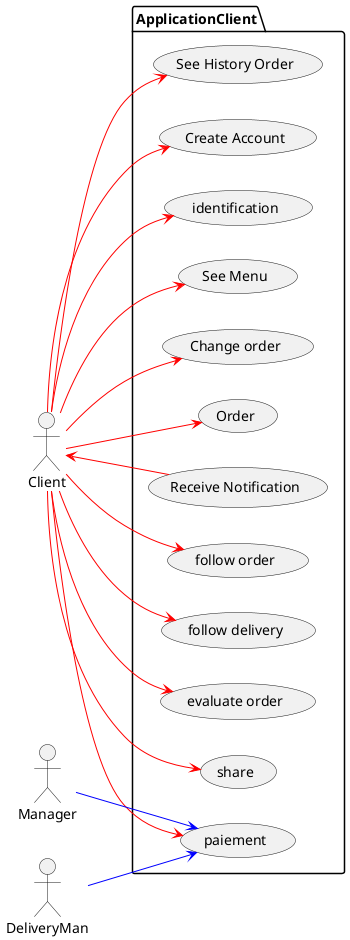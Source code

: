 @startuml
left to right direction
actor Client as client
actor Manager as manager
actor DeliveryMan as deliveryMan

package ApplicationClient {
  usecase "Create Account" as CreateAccount
  usecase "identification" as id
  usecase "See Menu" as menu
  usecase "Change order" as changeMenu
  usecase "Order" as mOrder
  usecase "Receive Notification" as notification
  usecase "follow order" as followOrder
  usecase "follow delivery" as followDelivery
  usecase "evaluate order" as evaluateOrder
  usecase "share" as mShare
  usecase "paiement" as paiementCustumer
  usecase "See History Order" as SeeHistoryOrder
}

client --> id #line:red
client --> menu #line:red
client --> changeMenu #line:red
client --> mOrder #line:red
client <-- notification #line:red
client --> followOrder #line:red
client --> followDelivery #line:red
client --> evaluateOrder #line:red
client --> mShare #line:red
client --> CreateAccount #line:red
client --> paiementCustumer #line:red
client --> SeeHistoryOrder #line:red

manager --> paiementCustumer #line:blue
deliveryMan --> paiementCustumer #line:blue
@enduml